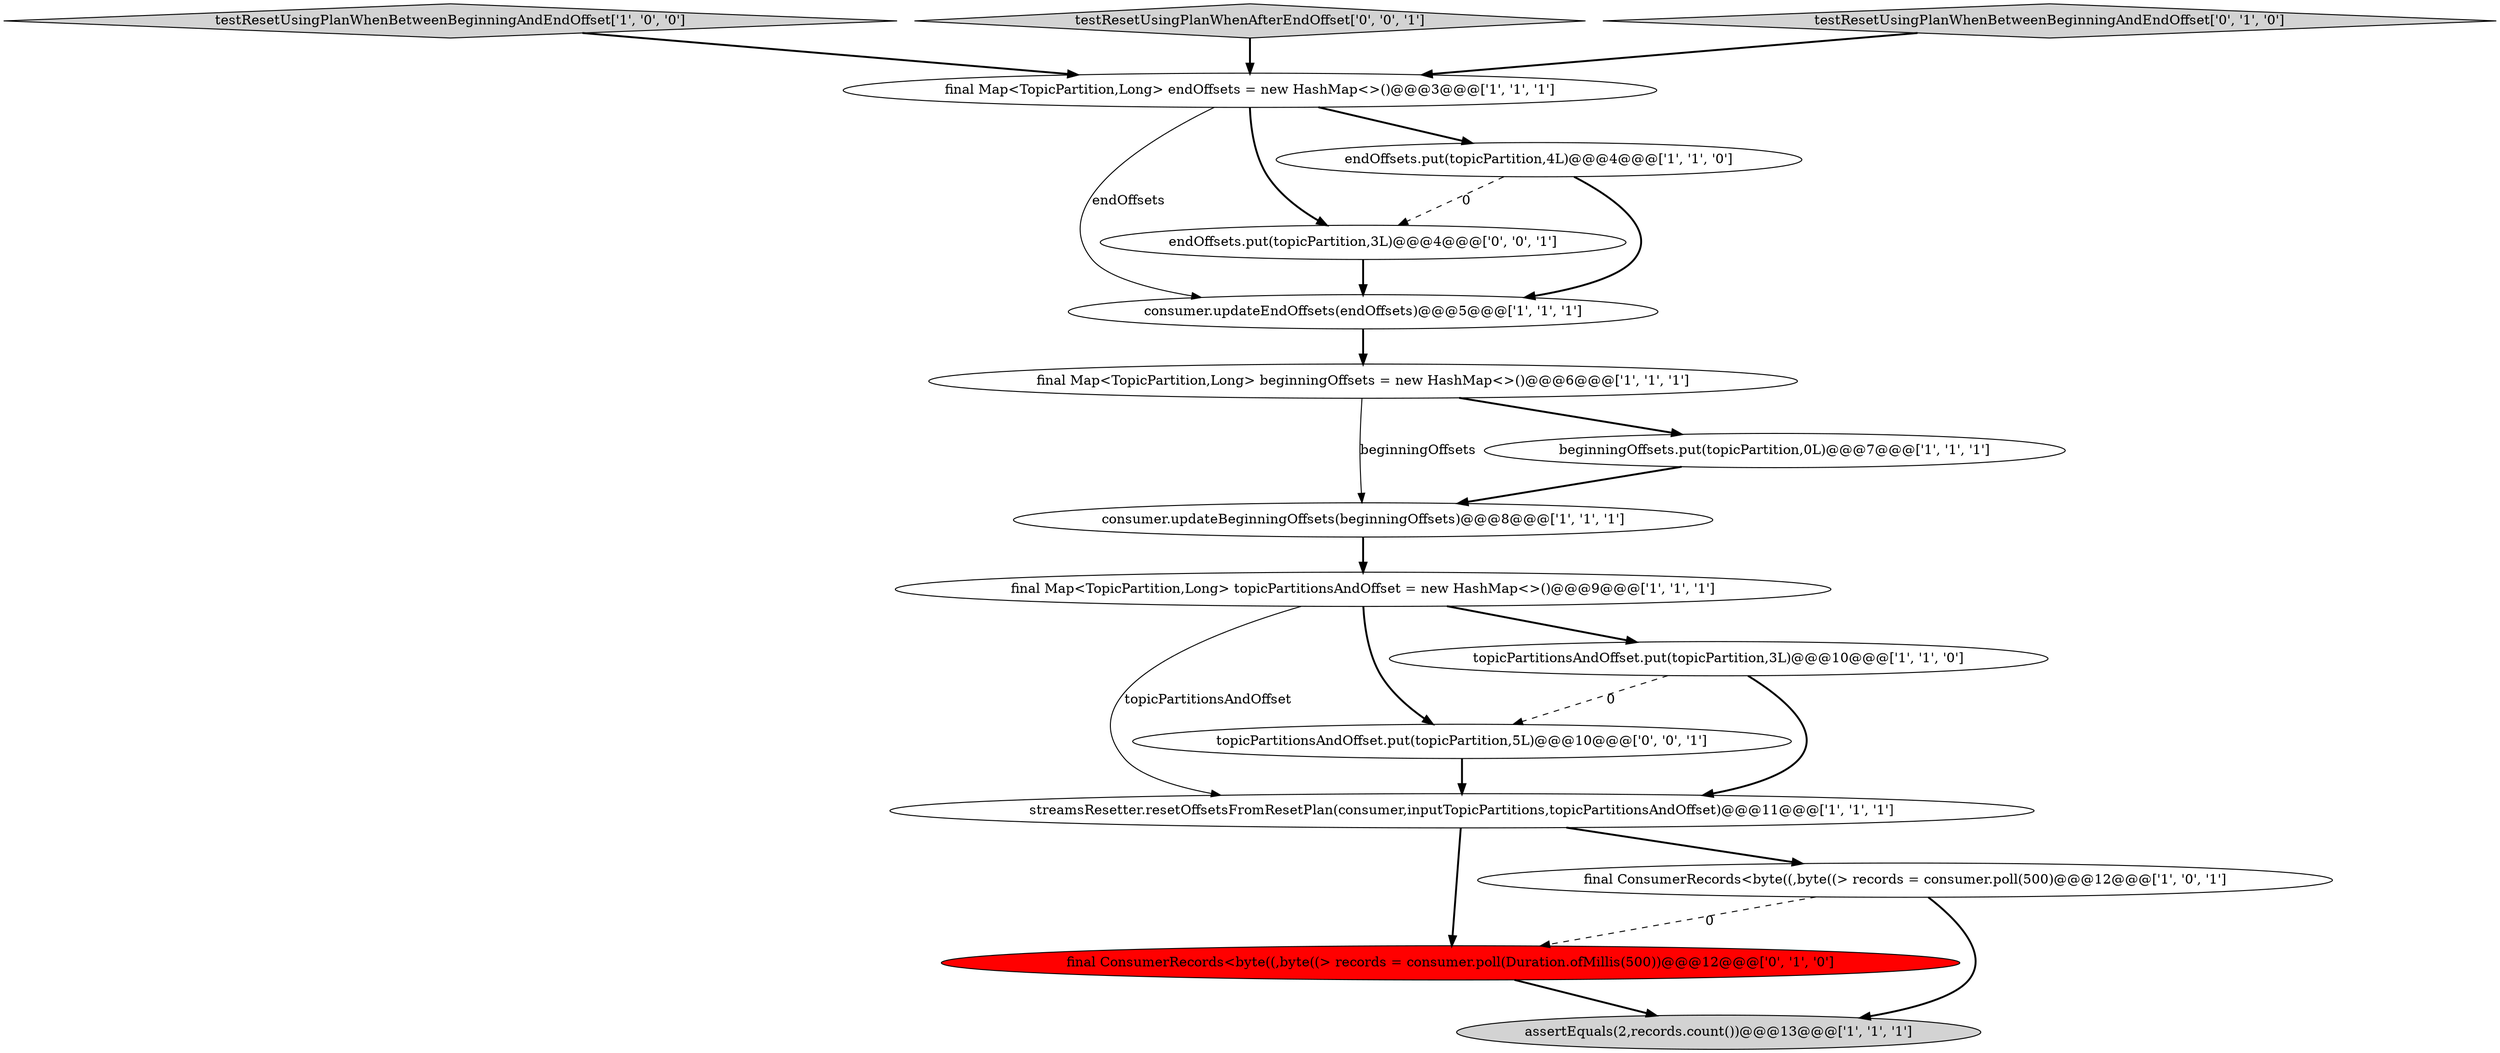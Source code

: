 digraph {
5 [style = filled, label = "consumer.updateEndOffsets(endOffsets)@@@5@@@['1', '1', '1']", fillcolor = white, shape = ellipse image = "AAA0AAABBB1BBB"];
10 [style = filled, label = "testResetUsingPlanWhenBetweenBeginningAndEndOffset['1', '0', '0']", fillcolor = lightgray, shape = diamond image = "AAA0AAABBB1BBB"];
13 [style = filled, label = "final ConsumerRecords<byte((,byte((> records = consumer.poll(Duration.ofMillis(500))@@@12@@@['0', '1', '0']", fillcolor = red, shape = ellipse image = "AAA1AAABBB2BBB"];
16 [style = filled, label = "endOffsets.put(topicPartition,3L)@@@4@@@['0', '0', '1']", fillcolor = white, shape = ellipse image = "AAA0AAABBB3BBB"];
0 [style = filled, label = "streamsResetter.resetOffsetsFromResetPlan(consumer,inputTopicPartitions,topicPartitionsAndOffset)@@@11@@@['1', '1', '1']", fillcolor = white, shape = ellipse image = "AAA0AAABBB1BBB"];
2 [style = filled, label = "consumer.updateBeginningOffsets(beginningOffsets)@@@8@@@['1', '1', '1']", fillcolor = white, shape = ellipse image = "AAA0AAABBB1BBB"];
9 [style = filled, label = "beginningOffsets.put(topicPartition,0L)@@@7@@@['1', '1', '1']", fillcolor = white, shape = ellipse image = "AAA0AAABBB1BBB"];
6 [style = filled, label = "final Map<TopicPartition,Long> beginningOffsets = new HashMap<>()@@@6@@@['1', '1', '1']", fillcolor = white, shape = ellipse image = "AAA0AAABBB1BBB"];
4 [style = filled, label = "final ConsumerRecords<byte((,byte((> records = consumer.poll(500)@@@12@@@['1', '0', '1']", fillcolor = white, shape = ellipse image = "AAA0AAABBB1BBB"];
7 [style = filled, label = "final Map<TopicPartition,Long> topicPartitionsAndOffset = new HashMap<>()@@@9@@@['1', '1', '1']", fillcolor = white, shape = ellipse image = "AAA0AAABBB1BBB"];
14 [style = filled, label = "testResetUsingPlanWhenAfterEndOffset['0', '0', '1']", fillcolor = lightgray, shape = diamond image = "AAA0AAABBB3BBB"];
15 [style = filled, label = "topicPartitionsAndOffset.put(topicPartition,5L)@@@10@@@['0', '0', '1']", fillcolor = white, shape = ellipse image = "AAA0AAABBB3BBB"];
12 [style = filled, label = "testResetUsingPlanWhenBetweenBeginningAndEndOffset['0', '1', '0']", fillcolor = lightgray, shape = diamond image = "AAA0AAABBB2BBB"];
1 [style = filled, label = "assertEquals(2,records.count())@@@13@@@['1', '1', '1']", fillcolor = lightgray, shape = ellipse image = "AAA0AAABBB1BBB"];
8 [style = filled, label = "endOffsets.put(topicPartition,4L)@@@4@@@['1', '1', '0']", fillcolor = white, shape = ellipse image = "AAA0AAABBB1BBB"];
11 [style = filled, label = "final Map<TopicPartition,Long> endOffsets = new HashMap<>()@@@3@@@['1', '1', '1']", fillcolor = white, shape = ellipse image = "AAA0AAABBB1BBB"];
3 [style = filled, label = "topicPartitionsAndOffset.put(topicPartition,3L)@@@10@@@['1', '1', '0']", fillcolor = white, shape = ellipse image = "AAA0AAABBB1BBB"];
11->16 [style = bold, label=""];
8->16 [style = dashed, label="0"];
0->13 [style = bold, label=""];
7->0 [style = solid, label="topicPartitionsAndOffset"];
9->2 [style = bold, label=""];
12->11 [style = bold, label=""];
11->5 [style = solid, label="endOffsets"];
7->3 [style = bold, label=""];
3->0 [style = bold, label=""];
13->1 [style = bold, label=""];
5->6 [style = bold, label=""];
8->5 [style = bold, label=""];
0->4 [style = bold, label=""];
15->0 [style = bold, label=""];
16->5 [style = bold, label=""];
3->15 [style = dashed, label="0"];
11->8 [style = bold, label=""];
7->15 [style = bold, label=""];
4->1 [style = bold, label=""];
2->7 [style = bold, label=""];
6->9 [style = bold, label=""];
4->13 [style = dashed, label="0"];
14->11 [style = bold, label=""];
6->2 [style = solid, label="beginningOffsets"];
10->11 [style = bold, label=""];
}
